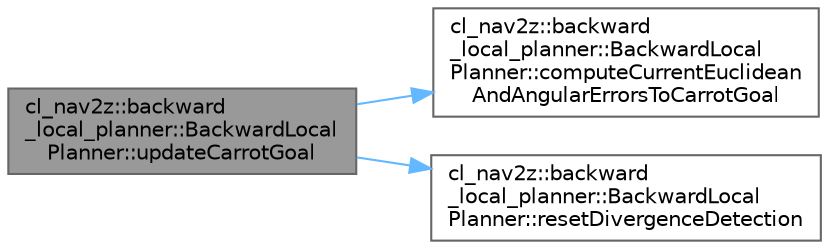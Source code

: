 digraph "cl_nav2z::backward_local_planner::BackwardLocalPlanner::updateCarrotGoal"
{
 // LATEX_PDF_SIZE
  bgcolor="transparent";
  edge [fontname=Helvetica,fontsize=10,labelfontname=Helvetica,labelfontsize=10];
  node [fontname=Helvetica,fontsize=10,shape=box,height=0.2,width=0.4];
  rankdir="LR";
  Node1 [label="cl_nav2z::backward\l_local_planner::BackwardLocal\lPlanner::updateCarrotGoal",height=0.2,width=0.4,color="gray40", fillcolor="grey60", style="filled", fontcolor="black",tooltip=" "];
  Node1 -> Node2 [color="steelblue1",style="solid"];
  Node2 [label="cl_nav2z::backward\l_local_planner::BackwardLocal\lPlanner::computeCurrentEuclidean\lAndAngularErrorsToCarrotGoal",height=0.2,width=0.4,color="grey40", fillcolor="white", style="filled",URL="$classcl__nav2z_1_1backward__local__planner_1_1BackwardLocalPlanner.html#aae4124b8b7b8bb69b5415ec03e4d152b",tooltip=" "];
  Node1 -> Node3 [color="steelblue1",style="solid"];
  Node3 [label="cl_nav2z::backward\l_local_planner::BackwardLocal\lPlanner::resetDivergenceDetection",height=0.2,width=0.4,color="grey40", fillcolor="white", style="filled",URL="$classcl__nav2z_1_1backward__local__planner_1_1BackwardLocalPlanner.html#afb3c41be9cb79827ccee2dc61bdbd945",tooltip=" "];
}

